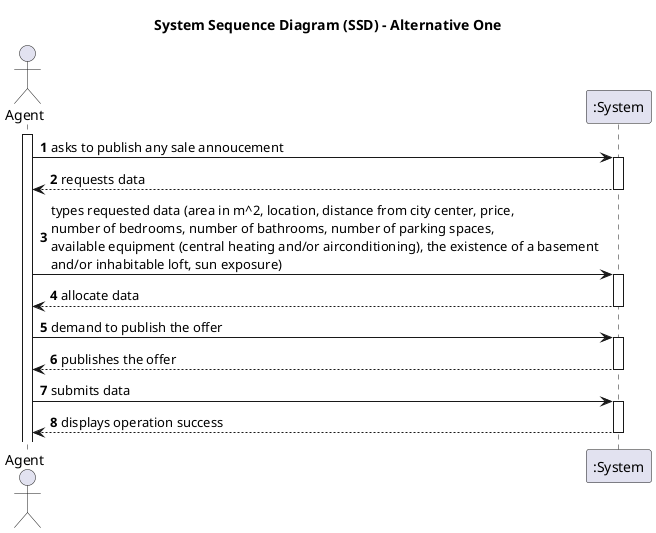 @startuml
skinparam packageStyle rectangle
skinparam shadowing false

title System Sequence Diagram (SSD) - Alternative One

autonumber

actor "Agent" as Agent
participant ":System" as System

activate Agent

    Agent -> System : asks to publish any sale annoucement
    activate System

        System --> Agent : requests data
    deactivate System

    Agent -> System : types requested data (area in m^2, location, distance from city center, price, \nnumber of bedrooms, number of bathrooms, number of parking spaces, \navailable equipment (central heating and/or airconditioning), the existence of a basement \nand/or inhabitable loft, sun exposure)

    activate System

        System --> Agent : allocate data
    deactivate System

    Agent -> System :  demand to publish the offer
    activate System

        System --> Agent : publishes the offer
    deactivate System

    Agent -> System : submits data
    activate System

        System --> Agent : displays operation success
    deactivate System
@enduml